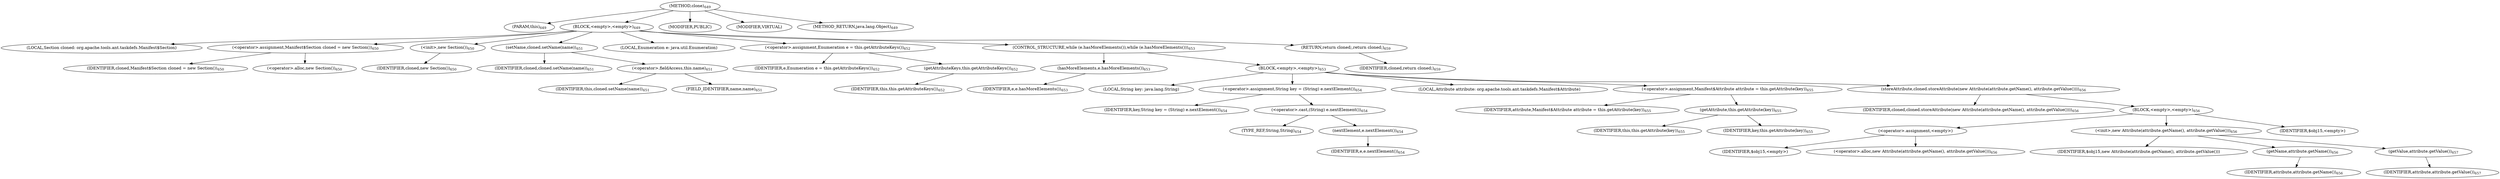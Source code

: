 digraph "clone" {  
"1329" [label = <(METHOD,clone)<SUB>649</SUB>> ]
"75" [label = <(PARAM,this)<SUB>649</SUB>> ]
"1330" [label = <(BLOCK,&lt;empty&gt;,&lt;empty&gt;)<SUB>649</SUB>> ]
"73" [label = <(LOCAL,Section cloned: org.apache.tools.ant.taskdefs.Manifest$Section)> ]
"1331" [label = <(&lt;operator&gt;.assignment,Manifest$Section cloned = new Section())<SUB>650</SUB>> ]
"1332" [label = <(IDENTIFIER,cloned,Manifest$Section cloned = new Section())<SUB>650</SUB>> ]
"1333" [label = <(&lt;operator&gt;.alloc,new Section())<SUB>650</SUB>> ]
"1334" [label = <(&lt;init&gt;,new Section())<SUB>650</SUB>> ]
"72" [label = <(IDENTIFIER,cloned,new Section())<SUB>650</SUB>> ]
"1335" [label = <(setName,cloned.setName(name))<SUB>651</SUB>> ]
"1336" [label = <(IDENTIFIER,cloned,cloned.setName(name))<SUB>651</SUB>> ]
"1337" [label = <(&lt;operator&gt;.fieldAccess,this.name)<SUB>651</SUB>> ]
"1338" [label = <(IDENTIFIER,this,cloned.setName(name))<SUB>651</SUB>> ]
"1339" [label = <(FIELD_IDENTIFIER,name,name)<SUB>651</SUB>> ]
"1340" [label = <(LOCAL,Enumeration e: java.util.Enumeration)> ]
"1341" [label = <(&lt;operator&gt;.assignment,Enumeration e = this.getAttributeKeys())<SUB>652</SUB>> ]
"1342" [label = <(IDENTIFIER,e,Enumeration e = this.getAttributeKeys())<SUB>652</SUB>> ]
"1343" [label = <(getAttributeKeys,this.getAttributeKeys())<SUB>652</SUB>> ]
"74" [label = <(IDENTIFIER,this,this.getAttributeKeys())<SUB>652</SUB>> ]
"1344" [label = <(CONTROL_STRUCTURE,while (e.hasMoreElements()),while (e.hasMoreElements()))<SUB>653</SUB>> ]
"1345" [label = <(hasMoreElements,e.hasMoreElements())<SUB>653</SUB>> ]
"1346" [label = <(IDENTIFIER,e,e.hasMoreElements())<SUB>653</SUB>> ]
"1347" [label = <(BLOCK,&lt;empty&gt;,&lt;empty&gt;)<SUB>653</SUB>> ]
"1348" [label = <(LOCAL,String key: java.lang.String)> ]
"1349" [label = <(&lt;operator&gt;.assignment,String key = (String) e.nextElement())<SUB>654</SUB>> ]
"1350" [label = <(IDENTIFIER,key,String key = (String) e.nextElement())<SUB>654</SUB>> ]
"1351" [label = <(&lt;operator&gt;.cast,(String) e.nextElement())<SUB>654</SUB>> ]
"1352" [label = <(TYPE_REF,String,String)<SUB>654</SUB>> ]
"1353" [label = <(nextElement,e.nextElement())<SUB>654</SUB>> ]
"1354" [label = <(IDENTIFIER,e,e.nextElement())<SUB>654</SUB>> ]
"1355" [label = <(LOCAL,Attribute attribute: org.apache.tools.ant.taskdefs.Manifest$Attribute)> ]
"1356" [label = <(&lt;operator&gt;.assignment,Manifest$Attribute attribute = this.getAttribute(key))<SUB>655</SUB>> ]
"1357" [label = <(IDENTIFIER,attribute,Manifest$Attribute attribute = this.getAttribute(key))<SUB>655</SUB>> ]
"1358" [label = <(getAttribute,this.getAttribute(key))<SUB>655</SUB>> ]
"76" [label = <(IDENTIFIER,this,this.getAttribute(key))<SUB>655</SUB>> ]
"1359" [label = <(IDENTIFIER,key,this.getAttribute(key))<SUB>655</SUB>> ]
"1360" [label = <(storeAttribute,cloned.storeAttribute(new Attribute(attribute.getName(), attribute.getValue())))<SUB>656</SUB>> ]
"1361" [label = <(IDENTIFIER,cloned,cloned.storeAttribute(new Attribute(attribute.getName(), attribute.getValue())))<SUB>656</SUB>> ]
"1362" [label = <(BLOCK,&lt;empty&gt;,&lt;empty&gt;)<SUB>656</SUB>> ]
"1363" [label = <(&lt;operator&gt;.assignment,&lt;empty&gt;)> ]
"1364" [label = <(IDENTIFIER,$obj15,&lt;empty&gt;)> ]
"1365" [label = <(&lt;operator&gt;.alloc,new Attribute(attribute.getName(), attribute.getValue()))<SUB>656</SUB>> ]
"1366" [label = <(&lt;init&gt;,new Attribute(attribute.getName(), attribute.getValue()))<SUB>656</SUB>> ]
"1367" [label = <(IDENTIFIER,$obj15,new Attribute(attribute.getName(), attribute.getValue()))> ]
"1368" [label = <(getName,attribute.getName())<SUB>656</SUB>> ]
"1369" [label = <(IDENTIFIER,attribute,attribute.getName())<SUB>656</SUB>> ]
"1370" [label = <(getValue,attribute.getValue())<SUB>657</SUB>> ]
"1371" [label = <(IDENTIFIER,attribute,attribute.getValue())<SUB>657</SUB>> ]
"1372" [label = <(IDENTIFIER,$obj15,&lt;empty&gt;)> ]
"1373" [label = <(RETURN,return cloned;,return cloned;)<SUB>659</SUB>> ]
"1374" [label = <(IDENTIFIER,cloned,return cloned;)<SUB>659</SUB>> ]
"1375" [label = <(MODIFIER,PUBLIC)> ]
"1376" [label = <(MODIFIER,VIRTUAL)> ]
"1377" [label = <(METHOD_RETURN,java.lang.Object)<SUB>649</SUB>> ]
  "1329" -> "75" 
  "1329" -> "1330" 
  "1329" -> "1375" 
  "1329" -> "1376" 
  "1329" -> "1377" 
  "1330" -> "73" 
  "1330" -> "1331" 
  "1330" -> "1334" 
  "1330" -> "1335" 
  "1330" -> "1340" 
  "1330" -> "1341" 
  "1330" -> "1344" 
  "1330" -> "1373" 
  "1331" -> "1332" 
  "1331" -> "1333" 
  "1334" -> "72" 
  "1335" -> "1336" 
  "1335" -> "1337" 
  "1337" -> "1338" 
  "1337" -> "1339" 
  "1341" -> "1342" 
  "1341" -> "1343" 
  "1343" -> "74" 
  "1344" -> "1345" 
  "1344" -> "1347" 
  "1345" -> "1346" 
  "1347" -> "1348" 
  "1347" -> "1349" 
  "1347" -> "1355" 
  "1347" -> "1356" 
  "1347" -> "1360" 
  "1349" -> "1350" 
  "1349" -> "1351" 
  "1351" -> "1352" 
  "1351" -> "1353" 
  "1353" -> "1354" 
  "1356" -> "1357" 
  "1356" -> "1358" 
  "1358" -> "76" 
  "1358" -> "1359" 
  "1360" -> "1361" 
  "1360" -> "1362" 
  "1362" -> "1363" 
  "1362" -> "1366" 
  "1362" -> "1372" 
  "1363" -> "1364" 
  "1363" -> "1365" 
  "1366" -> "1367" 
  "1366" -> "1368" 
  "1366" -> "1370" 
  "1368" -> "1369" 
  "1370" -> "1371" 
  "1373" -> "1374" 
}
